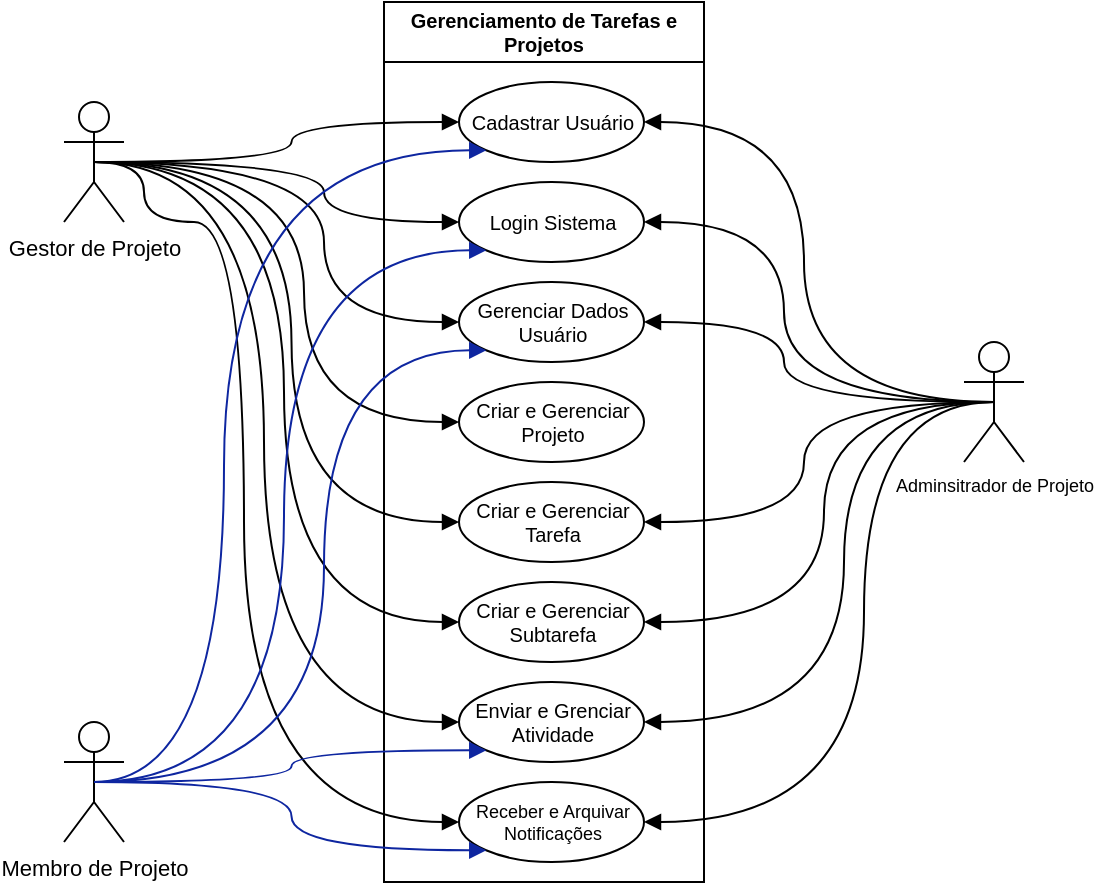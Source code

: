 <mxfile>
    <diagram id="48uAS24LZ3Q4GPk9hQN1" name="Page-1">
        <mxGraphModel dx="1041" dy="466" grid="1" gridSize="10" guides="1" tooltips="1" connect="1" arrows="1" fold="1" page="1" pageScale="1" pageWidth="850" pageHeight="1100" background="#ffffff" math="0" shadow="0">
            <root>
                <mxCell id="0"/>
                <mxCell id="1" parent="0"/>
                <mxCell id="244" value="&lt;font&gt;Membro de Projeto&lt;/font&gt;" style="shape=umlActor;verticalLabelPosition=bottom;verticalAlign=top;html=1;fontSize=11;" vertex="1" parent="1">
                    <mxGeometry x="200" y="390" width="30" height="60" as="geometry"/>
                </mxCell>
                <mxCell id="245" value="&lt;font&gt;Gestor de Projeto&lt;/font&gt;" style="shape=umlActor;verticalLabelPosition=bottom;verticalAlign=top;html=1;fontSize=11;" vertex="1" parent="1">
                    <mxGeometry x="200" y="80" width="30" height="60" as="geometry"/>
                </mxCell>
                <mxCell id="246" value="&lt;font&gt;Adminsitrador de Projeto&lt;/font&gt;" style="shape=umlActor;verticalLabelPosition=bottom;verticalAlign=top;html=1;fontSize=9;" vertex="1" parent="1">
                    <mxGeometry x="650" y="200" width="30" height="60" as="geometry"/>
                </mxCell>
                <mxCell id="247" value="" style="rounded=0;whiteSpace=wrap;html=1;" vertex="1" parent="1">
                    <mxGeometry x="360" y="60" width="160" height="410" as="geometry"/>
                </mxCell>
                <mxCell id="248" value="&lt;font&gt;Cadastrar Usuário&lt;/font&gt;" style="ellipse;whiteSpace=wrap;html=1;fontSize=10;" vertex="1" parent="1">
                    <mxGeometry x="397.5" y="70" width="92.5" height="40" as="geometry"/>
                </mxCell>
                <mxCell id="251" value="&lt;font&gt;Login Sistema&lt;/font&gt;" style="ellipse;whiteSpace=wrap;html=1;fontSize=10;" vertex="1" parent="1">
                    <mxGeometry x="397.5" y="120" width="92.5" height="40" as="geometry"/>
                </mxCell>
                <mxCell id="252" value="Criar e Gerenciar&lt;div&gt;Projeto&lt;/div&gt;" style="ellipse;whiteSpace=wrap;html=1;fontSize=10;" vertex="1" parent="1">
                    <mxGeometry x="397.5" y="220" width="92.5" height="40" as="geometry"/>
                </mxCell>
                <mxCell id="253" value="Criar e Gerenciar&lt;div&gt;Tarefa&lt;/div&gt;" style="ellipse;whiteSpace=wrap;html=1;fontSize=10;" vertex="1" parent="1">
                    <mxGeometry x="397.5" y="270" width="92.5" height="40" as="geometry"/>
                </mxCell>
                <mxCell id="254" value="Gerenciar Dados&lt;div&gt;Usuário&lt;/div&gt;" style="ellipse;whiteSpace=wrap;html=1;fontSize=10;" vertex="1" parent="1">
                    <mxGeometry x="397.5" y="170" width="92.5" height="40" as="geometry"/>
                </mxCell>
                <mxCell id="255" value="Criar e Gerenciar&lt;div&gt;Subtarefa&lt;/div&gt;" style="ellipse;whiteSpace=wrap;html=1;fontSize=10;" vertex="1" parent="1">
                    <mxGeometry x="397.5" y="320" width="92.5" height="40" as="geometry"/>
                </mxCell>
                <mxCell id="256" value="Enviar e Grenciar Atividade" style="ellipse;whiteSpace=wrap;html=1;fontSize=10;" vertex="1" parent="1">
                    <mxGeometry x="397.5" y="370" width="92.5" height="40" as="geometry"/>
                </mxCell>
                <mxCell id="257" value="Receber e Arquivar Notificações" style="ellipse;whiteSpace=wrap;html=1;fontSize=9;" vertex="1" parent="1">
                    <mxGeometry x="397.5" y="420" width="92.5" height="40" as="geometry"/>
                </mxCell>
                <mxCell id="258" value="Gerenciamento de Tarefas e Projetos" style="rounded=0;whiteSpace=wrap;html=1;fontSize=10;fontStyle=1" vertex="1" parent="1">
                    <mxGeometry x="360" y="30" width="160" height="30" as="geometry"/>
                </mxCell>
                <mxCell id="259" value="" style="endArrow=block;endFill=1;html=1;edgeStyle=orthogonalEdgeStyle;align=left;verticalAlign=top;entryX=0;entryY=0.5;entryDx=0;entryDy=0;exitX=0.5;exitY=0.5;exitDx=0;exitDy=0;exitPerimeter=0;curved=1;" edge="1" parent="1" source="245" target="248">
                    <mxGeometry x="-1" relative="1" as="geometry">
                        <mxPoint x="390" y="150" as="sourcePoint"/>
                        <mxPoint x="550" y="150" as="targetPoint"/>
                    </mxGeometry>
                </mxCell>
                <mxCell id="261" value="" style="endArrow=block;endFill=1;html=1;edgeStyle=orthogonalEdgeStyle;align=left;verticalAlign=top;entryX=0;entryY=0.5;entryDx=0;entryDy=0;exitX=0.5;exitY=0.5;exitDx=0;exitDy=0;exitPerimeter=0;curved=1;" edge="1" parent="1" source="245" target="251">
                    <mxGeometry x="-1" relative="1" as="geometry">
                        <mxPoint x="322" y="140" as="sourcePoint"/>
                        <mxPoint x="425" y="120" as="targetPoint"/>
                        <Array as="points">
                            <mxPoint x="330" y="110"/>
                            <mxPoint x="330" y="140"/>
                        </Array>
                    </mxGeometry>
                </mxCell>
                <mxCell id="262" value="" style="endArrow=block;endFill=1;html=1;edgeStyle=orthogonalEdgeStyle;align=left;verticalAlign=top;entryX=0;entryY=0.5;entryDx=0;entryDy=0;exitX=0.5;exitY=0.5;exitDx=0;exitDy=0;exitPerimeter=0;curved=1;" edge="1" parent="1" source="245" target="254">
                    <mxGeometry x="-1" relative="1" as="geometry">
                        <mxPoint x="305" y="120" as="sourcePoint"/>
                        <mxPoint x="408" y="150" as="targetPoint"/>
                        <Array as="points">
                            <mxPoint x="330" y="110"/>
                            <mxPoint x="330" y="190"/>
                        </Array>
                    </mxGeometry>
                </mxCell>
                <mxCell id="263" value="" style="endArrow=block;endFill=1;html=1;edgeStyle=orthogonalEdgeStyle;align=left;verticalAlign=top;entryX=0;entryY=0.5;entryDx=0;entryDy=0;exitX=0.5;exitY=0.5;exitDx=0;exitDy=0;exitPerimeter=0;curved=1;" edge="1" parent="1" source="245" target="252">
                    <mxGeometry x="-1" relative="1" as="geometry">
                        <mxPoint x="305" y="120" as="sourcePoint"/>
                        <mxPoint x="408" y="200" as="targetPoint"/>
                        <Array as="points">
                            <mxPoint x="320" y="110"/>
                            <mxPoint x="320" y="240"/>
                        </Array>
                    </mxGeometry>
                </mxCell>
                <mxCell id="264" value="" style="endArrow=block;endFill=1;html=1;edgeStyle=orthogonalEdgeStyle;align=left;verticalAlign=top;entryX=0;entryY=0.5;entryDx=0;entryDy=0;exitX=0.5;exitY=0.5;exitDx=0;exitDy=0;exitPerimeter=0;curved=1;" edge="1" parent="1" source="245" target="253">
                    <mxGeometry x="-1" relative="1" as="geometry">
                        <mxPoint x="305" y="120" as="sourcePoint"/>
                        <mxPoint x="408" y="250" as="targetPoint"/>
                    </mxGeometry>
                </mxCell>
                <mxCell id="265" value="" style="endArrow=block;endFill=1;html=1;edgeStyle=orthogonalEdgeStyle;align=left;verticalAlign=top;exitX=0.5;exitY=0.5;exitDx=0;exitDy=0;exitPerimeter=0;entryX=0;entryY=0.5;entryDx=0;entryDy=0;curved=1;" edge="1" parent="1" source="245" target="255">
                    <mxGeometry x="-1" relative="1" as="geometry">
                        <mxPoint x="305" y="120" as="sourcePoint"/>
                        <mxPoint x="408" y="300" as="targetPoint"/>
                        <Array as="points">
                            <mxPoint x="310" y="110"/>
                            <mxPoint x="310" y="340"/>
                        </Array>
                    </mxGeometry>
                </mxCell>
                <mxCell id="266" value="" style="endArrow=block;endFill=1;html=1;align=left;verticalAlign=top;exitX=0.5;exitY=0.5;exitDx=0;exitDy=0;exitPerimeter=0;entryX=0;entryY=0.5;entryDx=0;entryDy=0;edgeStyle=orthogonalEdgeStyle;elbow=vertical;curved=1;" edge="1" parent="1" source="245" target="256">
                    <mxGeometry x="-1" relative="1" as="geometry">
                        <mxPoint x="305" y="120" as="sourcePoint"/>
                        <mxPoint x="408" y="350" as="targetPoint"/>
                        <Array as="points">
                            <mxPoint x="300" y="110"/>
                            <mxPoint x="300" y="390"/>
                        </Array>
                    </mxGeometry>
                </mxCell>
                <mxCell id="268" value="" style="endArrow=block;endFill=1;html=1;align=left;verticalAlign=top;exitX=0.5;exitY=0.5;exitDx=0;exitDy=0;exitPerimeter=0;edgeStyle=orthogonalEdgeStyle;elbow=vertical;curved=1;entryX=0;entryY=0.5;entryDx=0;entryDy=0;" edge="1" parent="1" source="245" target="257">
                    <mxGeometry x="-1" relative="1" as="geometry">
                        <mxPoint x="200" y="160" as="sourcePoint"/>
                        <mxPoint x="383.0" y="440.032" as="targetPoint"/>
                        <Array as="points">
                            <mxPoint x="240" y="110"/>
                            <mxPoint x="240" y="140"/>
                            <mxPoint x="290" y="140"/>
                            <mxPoint x="290" y="440"/>
                        </Array>
                    </mxGeometry>
                </mxCell>
                <mxCell id="269" value="" style="endArrow=block;endFill=1;html=1;edgeStyle=orthogonalEdgeStyle;align=left;verticalAlign=top;exitX=0.5;exitY=0.5;exitDx=0;exitDy=0;exitPerimeter=0;curved=1;entryX=0;entryY=1;entryDx=0;entryDy=0;strokeColor=light-dark(#0e26a0, #ededed);" edge="1" parent="1" source="244" target="257">
                    <mxGeometry x="-1" relative="1" as="geometry">
                        <mxPoint x="250" y="370" as="sourcePoint"/>
                        <mxPoint x="410" y="370" as="targetPoint"/>
                    </mxGeometry>
                </mxCell>
                <mxCell id="271" value="" style="endArrow=block;endFill=1;html=1;edgeStyle=orthogonalEdgeStyle;align=left;verticalAlign=top;exitX=0.5;exitY=0.5;exitDx=0;exitDy=0;exitPerimeter=0;curved=1;entryX=0;entryY=1;entryDx=0;entryDy=0;strokeColor=light-dark(#0e26a0, #ededed);" edge="1" parent="1" source="244" target="256">
                    <mxGeometry x="-1" relative="1" as="geometry">
                        <mxPoint x="225" y="430" as="sourcePoint"/>
                        <mxPoint x="421" y="464" as="targetPoint"/>
                    </mxGeometry>
                </mxCell>
                <mxCell id="272" value="" style="endArrow=block;endFill=1;html=1;edgeStyle=orthogonalEdgeStyle;align=left;verticalAlign=top;exitX=0.5;exitY=0.5;exitDx=0;exitDy=0;exitPerimeter=0;curved=1;entryX=0;entryY=1;entryDx=0;entryDy=0;strokeColor=light-dark(#0e26a0, #ededed);" edge="1" parent="1" source="244" target="254">
                    <mxGeometry x="-1" relative="1" as="geometry">
                        <mxPoint x="225" y="430" as="sourcePoint"/>
                        <mxPoint x="421" y="414" as="targetPoint"/>
                        <Array as="points">
                            <mxPoint x="330" y="420"/>
                            <mxPoint x="330" y="204"/>
                        </Array>
                    </mxGeometry>
                </mxCell>
                <mxCell id="274" value="" style="endArrow=block;endFill=1;html=1;edgeStyle=orthogonalEdgeStyle;align=left;verticalAlign=top;exitX=0.5;exitY=0.5;exitDx=0;exitDy=0;exitPerimeter=0;curved=1;entryX=0;entryY=1;entryDx=0;entryDy=0;strokeColor=light-dark(#0e26a0, #ededed);" edge="1" parent="1" source="244" target="248">
                    <mxGeometry x="-1" relative="1" as="geometry">
                        <mxPoint x="225" y="416" as="sourcePoint"/>
                        <mxPoint x="421" y="200" as="targetPoint"/>
                        <Array as="points">
                            <mxPoint x="280" y="420"/>
                            <mxPoint x="280" y="104"/>
                        </Array>
                    </mxGeometry>
                </mxCell>
                <mxCell id="275" value="" style="endArrow=block;endFill=1;html=1;edgeStyle=orthogonalEdgeStyle;align=left;verticalAlign=top;exitX=0.5;exitY=0.5;exitDx=0;exitDy=0;exitPerimeter=0;curved=1;entryX=0;entryY=1;entryDx=0;entryDy=0;strokeColor=light-dark(#0e26a0, #ededed);" edge="1" parent="1" source="244" target="251">
                    <mxGeometry x="-1" relative="1" as="geometry">
                        <mxPoint x="229" y="419.97" as="sourcePoint"/>
                        <mxPoint x="425" y="203.97" as="targetPoint"/>
                        <Array as="points">
                            <mxPoint x="310" y="420"/>
                            <mxPoint x="310" y="154"/>
                        </Array>
                    </mxGeometry>
                </mxCell>
                <mxCell id="276" value="" style="endArrow=block;endFill=1;html=1;edgeStyle=orthogonalEdgeStyle;align=left;verticalAlign=top;exitX=0.5;exitY=0.5;exitDx=0;exitDy=0;exitPerimeter=0;entryX=1;entryY=0.5;entryDx=0;entryDy=0;curved=1;" edge="1" parent="1" source="246" target="248">
                    <mxGeometry x="-1" relative="1" as="geometry">
                        <mxPoint x="570" y="170" as="sourcePoint"/>
                        <mxPoint x="730" y="170" as="targetPoint"/>
                    </mxGeometry>
                </mxCell>
                <mxCell id="278" value="" style="endArrow=block;endFill=1;html=1;edgeStyle=orthogonalEdgeStyle;align=left;verticalAlign=top;exitX=0.5;exitY=0.5;exitDx=0;exitDy=0;exitPerimeter=0;entryX=1;entryY=0.5;entryDx=0;entryDy=0;curved=1;" edge="1" parent="1" source="246" target="251">
                    <mxGeometry x="-1" relative="1" as="geometry">
                        <mxPoint x="675" y="240" as="sourcePoint"/>
                        <mxPoint x="500" y="100" as="targetPoint"/>
                        <Array as="points">
                            <mxPoint x="560" y="230"/>
                            <mxPoint x="560" y="140"/>
                        </Array>
                    </mxGeometry>
                </mxCell>
                <mxCell id="279" value="" style="endArrow=block;endFill=1;html=1;edgeStyle=orthogonalEdgeStyle;align=left;verticalAlign=top;entryX=1;entryY=0.5;entryDx=0;entryDy=0;curved=1;" edge="1" parent="1" target="254">
                    <mxGeometry x="-1" relative="1" as="geometry">
                        <mxPoint x="660" y="230" as="sourcePoint"/>
                        <mxPoint x="500" y="150" as="targetPoint"/>
                        <Array as="points">
                            <mxPoint x="560" y="230"/>
                            <mxPoint x="560" y="190"/>
                        </Array>
                    </mxGeometry>
                </mxCell>
                <mxCell id="282" value="" style="endArrow=block;endFill=1;html=1;edgeStyle=orthogonalEdgeStyle;align=left;verticalAlign=top;entryX=1;entryY=0.5;entryDx=0;entryDy=0;curved=1;exitX=0.5;exitY=0.5;exitDx=0;exitDy=0;exitPerimeter=0;" edge="1" parent="1" source="246" target="253">
                    <mxGeometry x="-1" relative="1" as="geometry">
                        <mxPoint x="670" y="240" as="sourcePoint"/>
                        <mxPoint x="500" y="200" as="targetPoint"/>
                        <Array as="points">
                            <mxPoint x="570" y="230"/>
                            <mxPoint x="570" y="290"/>
                        </Array>
                    </mxGeometry>
                </mxCell>
                <mxCell id="283" value="" style="endArrow=block;endFill=1;html=1;edgeStyle=orthogonalEdgeStyle;align=left;verticalAlign=top;entryX=1;entryY=0.5;entryDx=0;entryDy=0;curved=1;exitX=0.5;exitY=0.5;exitDx=0;exitDy=0;exitPerimeter=0;" edge="1" parent="1" source="246" target="255">
                    <mxGeometry x="-1" relative="1" as="geometry">
                        <mxPoint x="675" y="240" as="sourcePoint"/>
                        <mxPoint x="500" y="300" as="targetPoint"/>
                        <Array as="points">
                            <mxPoint x="580" y="230"/>
                            <mxPoint x="580" y="340"/>
                        </Array>
                    </mxGeometry>
                </mxCell>
                <mxCell id="284" value="" style="endArrow=block;endFill=1;html=1;edgeStyle=orthogonalEdgeStyle;align=left;verticalAlign=top;entryX=1;entryY=0.5;entryDx=0;entryDy=0;curved=1;exitX=0.5;exitY=0.5;exitDx=0;exitDy=0;exitPerimeter=0;" edge="1" parent="1" source="246" target="256">
                    <mxGeometry x="-1" relative="1" as="geometry">
                        <mxPoint x="675" y="240" as="sourcePoint"/>
                        <mxPoint x="500" y="350" as="targetPoint"/>
                        <Array as="points">
                            <mxPoint x="590" y="230"/>
                            <mxPoint x="590" y="390"/>
                        </Array>
                    </mxGeometry>
                </mxCell>
                <mxCell id="285" value="" style="endArrow=block;endFill=1;html=1;edgeStyle=orthogonalEdgeStyle;align=left;verticalAlign=top;entryX=1;entryY=0.5;entryDx=0;entryDy=0;curved=1;exitX=0.5;exitY=0.5;exitDx=0;exitDy=0;exitPerimeter=0;" edge="1" parent="1" source="246" target="257">
                    <mxGeometry x="-1" relative="1" as="geometry">
                        <mxPoint x="680" y="270" as="sourcePoint"/>
                        <mxPoint x="505" y="430" as="targetPoint"/>
                        <Array as="points">
                            <mxPoint x="600" y="230"/>
                            <mxPoint x="600" y="440"/>
                        </Array>
                    </mxGeometry>
                </mxCell>
            </root>
        </mxGraphModel>
    </diagram>
</mxfile>